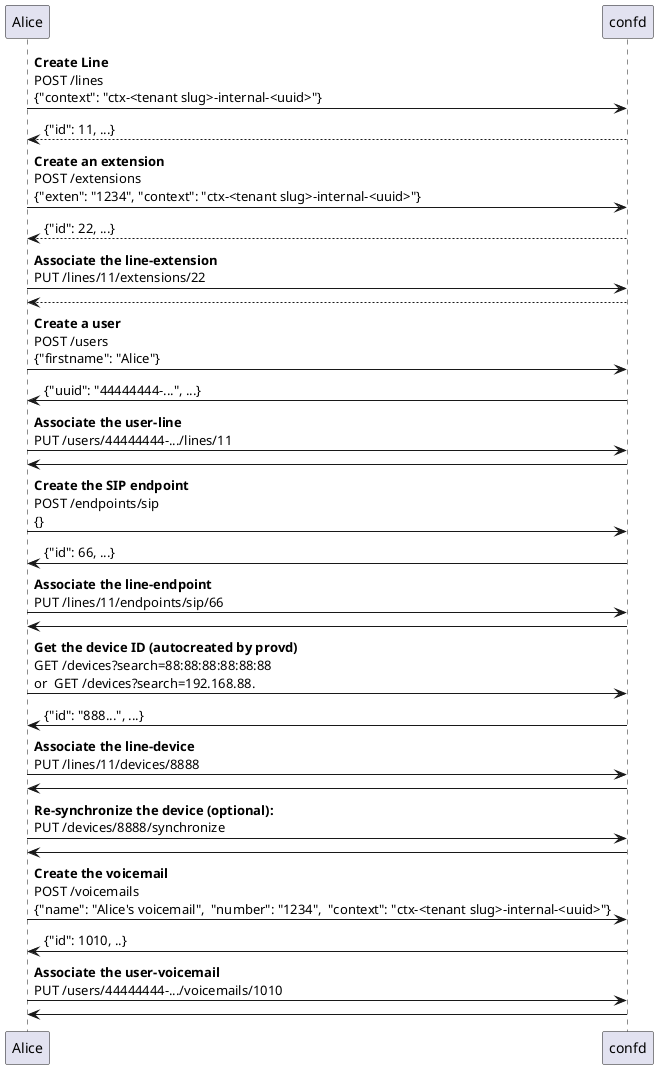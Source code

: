 @startuml

Alice -> confd: <b>Create Line</b>\nPOST /lines\n{"context": "ctx-<tenant slug>-internal-<uuid>"}
confd --> Alice: {"id": 11, ...}

Alice -> confd: <b>Create an extension</b>\nPOST /extensions\n{"exten": "1234", "context": "ctx-<tenant slug>-internal-<uuid>"}
confd --> Alice: {"id": 22, ...}

Alice -> confd: <b>Associate the line-extension</b>\nPUT /lines/11/extensions/22
confd --> Alice:

Alice -> confd: <b>Create a user</b>\nPOST /users\n{"firstname": "Alice"}
confd -> Alice: {"uuid": "44444444-...", ...}

Alice -> confd: <b>Associate the user-line</b>\nPUT /users/44444444-.../lines/11
confd -> Alice:

Alice -> confd: <b>Create the SIP endpoint</b>\nPOST /endpoints/sip\n{}
confd -> Alice: {"id": 66, ...}

Alice -> confd: <b>Associate the line-endpoint</b>\nPUT /lines/11/endpoints/sip/66
confd -> Alice:

Alice -> confd: <b>Get the device ID (autocreated by provd)</b>\nGET /devices?search=88:88:88:88:88:88\nor  GET /devices?search=192.168.88.
confd -> Alice: {"id": "888...", ...}

Alice -> confd: <b>Associate the line-device</b>\nPUT /lines/11/devices/8888
confd -> Alice:

Alice -> confd: <b>Re-synchronize the device (optional):</b>\nPUT /devices/8888/synchronize
confd -> Alice:

Alice -> confd: <b>Create the voicemail</b>\nPOST /voicemails\n{"name": "Alice's voicemail",  "number": "1234",  "context": "ctx-<tenant slug>-internal-<uuid>"}
confd -> Alice: {"id": 1010, ..}

Alice -> confd: <b>Associate the user-voicemail</b>\nPUT /users/44444444-.../voicemails/1010
confd -> Alice:

@enduml
